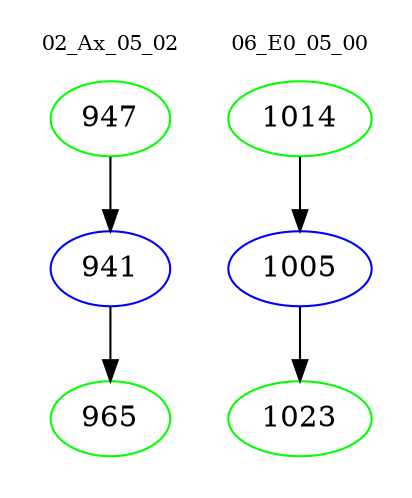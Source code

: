 digraph{
subgraph cluster_0 {
color = white
label = "02_Ax_05_02";
fontsize=10;
T0_947 [label="947", color="green"]
T0_947 -> T0_941 [color="black"]
T0_941 [label="941", color="blue"]
T0_941 -> T0_965 [color="black"]
T0_965 [label="965", color="green"]
}
subgraph cluster_1 {
color = white
label = "06_E0_05_00";
fontsize=10;
T1_1014 [label="1014", color="green"]
T1_1014 -> T1_1005 [color="black"]
T1_1005 [label="1005", color="blue"]
T1_1005 -> T1_1023 [color="black"]
T1_1023 [label="1023", color="green"]
}
}
